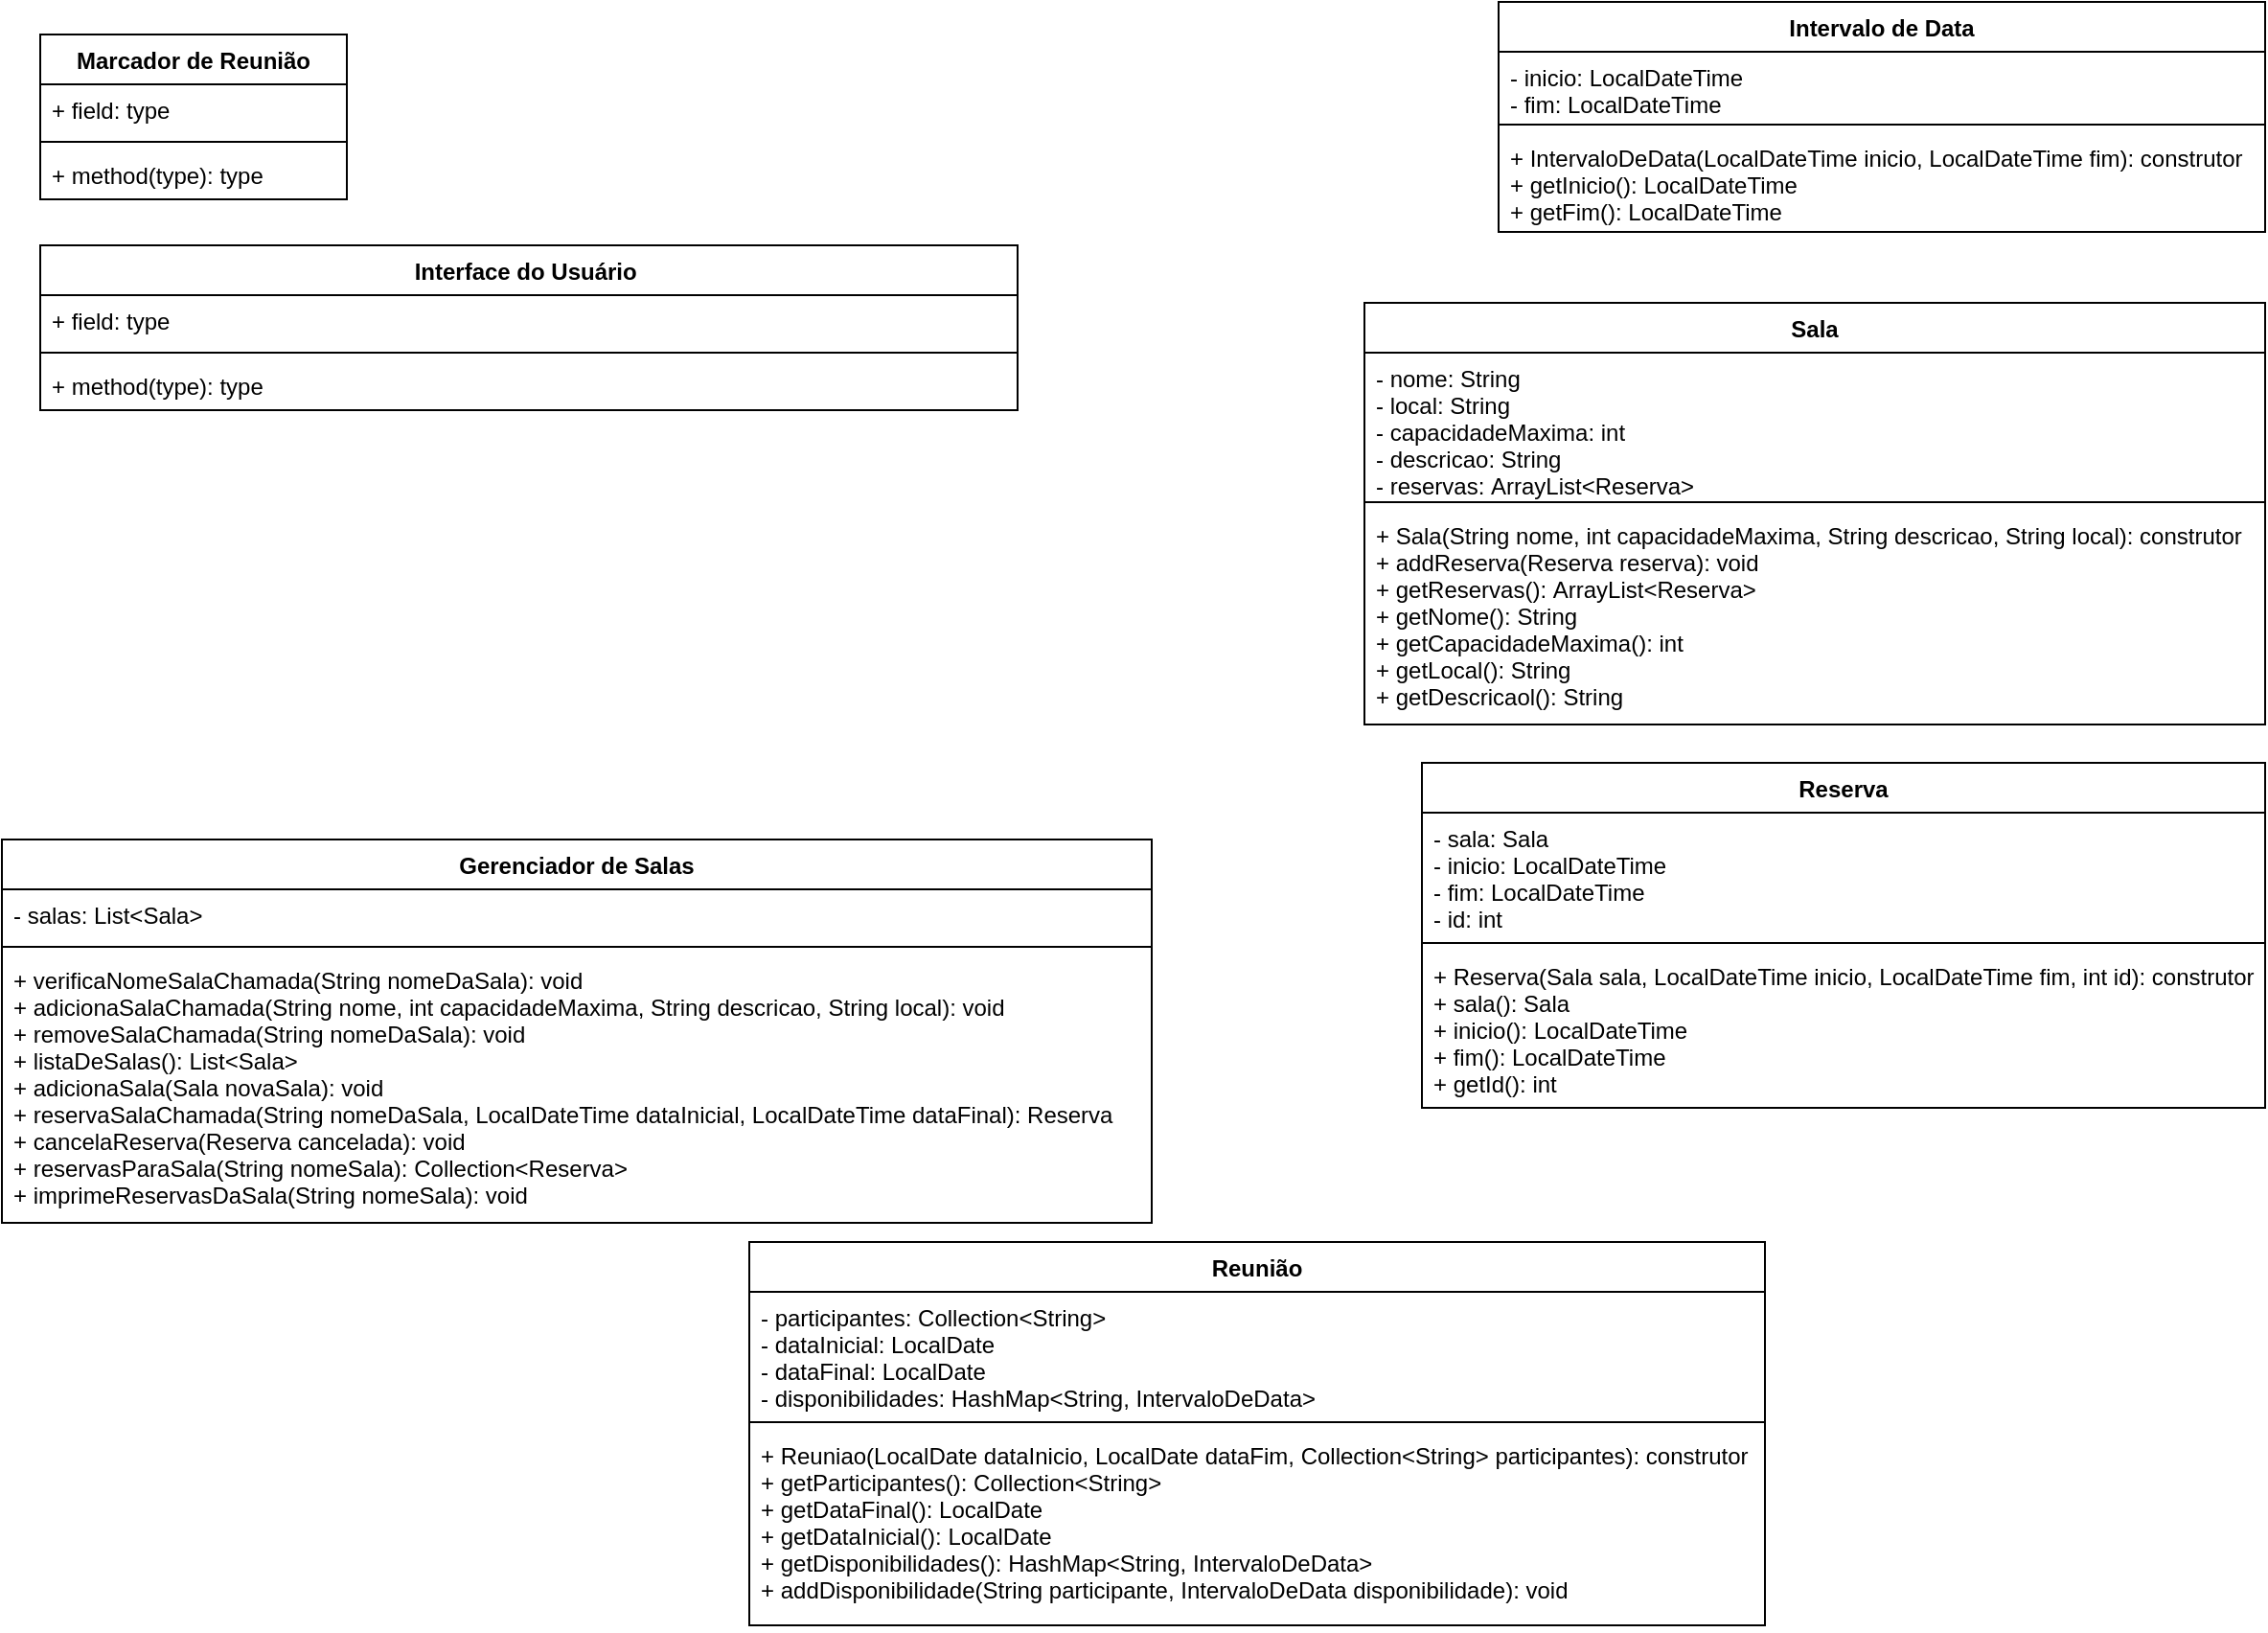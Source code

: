 <mxfile version="14.8.5" type="github">
  <diagram id="APduhm-BwBGoANMrR3RC" name="Page-1">
    <mxGraphModel dx="1022" dy="436" grid="1" gridSize="10" guides="1" tooltips="1" connect="1" arrows="1" fold="1" page="1" pageScale="1" pageWidth="827" pageHeight="1169" math="0" shadow="0">
      <root>
        <mxCell id="0" />
        <mxCell id="1" parent="0" />
        <mxCell id="jlM54ZswMQAgDEcTcvVN-1" value="Marcador de Reunião" style="swimlane;fontStyle=1;align=center;verticalAlign=top;childLayout=stackLayout;horizontal=1;startSize=26;horizontalStack=0;resizeParent=1;resizeParentMax=0;resizeLast=0;collapsible=1;marginBottom=0;" vertex="1" parent="1">
          <mxGeometry x="80" y="60" width="160" height="86" as="geometry" />
        </mxCell>
        <mxCell id="jlM54ZswMQAgDEcTcvVN-2" value="+ field: type" style="text;strokeColor=none;fillColor=none;align=left;verticalAlign=top;spacingLeft=4;spacingRight=4;overflow=hidden;rotatable=0;points=[[0,0.5],[1,0.5]];portConstraint=eastwest;" vertex="1" parent="jlM54ZswMQAgDEcTcvVN-1">
          <mxGeometry y="26" width="160" height="26" as="geometry" />
        </mxCell>
        <mxCell id="jlM54ZswMQAgDEcTcvVN-3" value="" style="line;strokeWidth=1;fillColor=none;align=left;verticalAlign=middle;spacingTop=-1;spacingLeft=3;spacingRight=3;rotatable=0;labelPosition=right;points=[];portConstraint=eastwest;" vertex="1" parent="jlM54ZswMQAgDEcTcvVN-1">
          <mxGeometry y="52" width="160" height="8" as="geometry" />
        </mxCell>
        <mxCell id="jlM54ZswMQAgDEcTcvVN-4" value="+ method(type): type" style="text;strokeColor=none;fillColor=none;align=left;verticalAlign=top;spacingLeft=4;spacingRight=4;overflow=hidden;rotatable=0;points=[[0,0.5],[1,0.5]];portConstraint=eastwest;" vertex="1" parent="jlM54ZswMQAgDEcTcvVN-1">
          <mxGeometry y="60" width="160" height="26" as="geometry" />
        </mxCell>
        <mxCell id="jlM54ZswMQAgDEcTcvVN-5" value="Interface do Usuário " style="swimlane;fontStyle=1;align=center;verticalAlign=top;childLayout=stackLayout;horizontal=1;startSize=26;horizontalStack=0;resizeParent=1;resizeParentMax=0;resizeLast=0;collapsible=1;marginBottom=0;" vertex="1" parent="1">
          <mxGeometry x="80" y="170" width="510" height="86" as="geometry">
            <mxRectangle x="290" y="60" width="150" height="26" as="alternateBounds" />
          </mxGeometry>
        </mxCell>
        <mxCell id="jlM54ZswMQAgDEcTcvVN-6" value="+ field: type" style="text;strokeColor=none;fillColor=none;align=left;verticalAlign=top;spacingLeft=4;spacingRight=4;overflow=hidden;rotatable=0;points=[[0,0.5],[1,0.5]];portConstraint=eastwest;" vertex="1" parent="jlM54ZswMQAgDEcTcvVN-5">
          <mxGeometry y="26" width="510" height="26" as="geometry" />
        </mxCell>
        <mxCell id="jlM54ZswMQAgDEcTcvVN-7" value="" style="line;strokeWidth=1;fillColor=none;align=left;verticalAlign=middle;spacingTop=-1;spacingLeft=3;spacingRight=3;rotatable=0;labelPosition=right;points=[];portConstraint=eastwest;" vertex="1" parent="jlM54ZswMQAgDEcTcvVN-5">
          <mxGeometry y="52" width="510" height="8" as="geometry" />
        </mxCell>
        <mxCell id="jlM54ZswMQAgDEcTcvVN-8" value="+ method(type): type" style="text;strokeColor=none;fillColor=none;align=left;verticalAlign=top;spacingLeft=4;spacingRight=4;overflow=hidden;rotatable=0;points=[[0,0.5],[1,0.5]];portConstraint=eastwest;" vertex="1" parent="jlM54ZswMQAgDEcTcvVN-5">
          <mxGeometry y="60" width="510" height="26" as="geometry" />
        </mxCell>
        <mxCell id="jlM54ZswMQAgDEcTcvVN-9" value="Gerenciador de Salas" style="swimlane;fontStyle=1;align=center;verticalAlign=top;childLayout=stackLayout;horizontal=1;startSize=26;horizontalStack=0;resizeParent=1;resizeParentMax=0;resizeLast=0;collapsible=1;marginBottom=0;" vertex="1" parent="1">
          <mxGeometry x="60" y="480" width="600" height="200" as="geometry">
            <mxRectangle x="290" y="60" width="150" height="26" as="alternateBounds" />
          </mxGeometry>
        </mxCell>
        <mxCell id="jlM54ZswMQAgDEcTcvVN-10" value="- salas: List&lt;Sala&gt;" style="text;strokeColor=none;fillColor=none;align=left;verticalAlign=top;spacingLeft=4;spacingRight=4;overflow=hidden;rotatable=0;points=[[0,0.5],[1,0.5]];portConstraint=eastwest;" vertex="1" parent="jlM54ZswMQAgDEcTcvVN-9">
          <mxGeometry y="26" width="600" height="26" as="geometry" />
        </mxCell>
        <mxCell id="jlM54ZswMQAgDEcTcvVN-11" value="" style="line;strokeWidth=1;fillColor=none;align=left;verticalAlign=middle;spacingTop=-1;spacingLeft=3;spacingRight=3;rotatable=0;labelPosition=right;points=[];portConstraint=eastwest;" vertex="1" parent="jlM54ZswMQAgDEcTcvVN-9">
          <mxGeometry y="52" width="600" height="8" as="geometry" />
        </mxCell>
        <mxCell id="jlM54ZswMQAgDEcTcvVN-12" value="+ verificaNomeSalaChamada(String nomeDaSala): void&#xa;+ adicionaSalaChamada(String nome, int capacidadeMaxima, String descricao, String local): void&#xa;+ removeSalaChamada(String nomeDaSala): void&#xa;+ listaDeSalas(): List&lt;Sala&gt;&#xa;+ adicionaSala(Sala novaSala): void&#xa;+ reservaSalaChamada(String nomeDaSala, LocalDateTime dataInicial, LocalDateTime dataFinal): Reserva&#xa;+ cancelaReserva(Reserva cancelada): void&#xa;+ reservasParaSala(String nomeSala): Collection&lt;Reserva&gt; &#xa;+ imprimeReservasDaSala(String nomeSala): void " style="text;strokeColor=none;fillColor=none;align=left;verticalAlign=top;spacingLeft=4;spacingRight=4;overflow=hidden;rotatable=0;points=[[0,0.5],[1,0.5]];portConstraint=eastwest;" vertex="1" parent="jlM54ZswMQAgDEcTcvVN-9">
          <mxGeometry y="60" width="600" height="140" as="geometry" />
        </mxCell>
        <mxCell id="jlM54ZswMQAgDEcTcvVN-13" value="Reunião" style="swimlane;fontStyle=1;align=center;verticalAlign=top;childLayout=stackLayout;horizontal=1;startSize=26;horizontalStack=0;resizeParent=1;resizeParentMax=0;resizeLast=0;collapsible=1;marginBottom=0;" vertex="1" parent="1">
          <mxGeometry x="450" y="690" width="530" height="200" as="geometry">
            <mxRectangle x="290" y="60" width="150" height="26" as="alternateBounds" />
          </mxGeometry>
        </mxCell>
        <mxCell id="jlM54ZswMQAgDEcTcvVN-14" value="- participantes: Collection&lt;String&gt;&#xa;- dataInicial: LocalDate &#xa;- dataFinal: LocalDate&#xa;- disponibilidades: HashMap&lt;String, IntervaloDeData&gt;" style="text;strokeColor=none;fillColor=none;align=left;verticalAlign=top;spacingLeft=4;spacingRight=4;overflow=hidden;rotatable=0;points=[[0,0.5],[1,0.5]];portConstraint=eastwest;" vertex="1" parent="jlM54ZswMQAgDEcTcvVN-13">
          <mxGeometry y="26" width="530" height="64" as="geometry" />
        </mxCell>
        <mxCell id="jlM54ZswMQAgDEcTcvVN-15" value="" style="line;strokeWidth=1;fillColor=none;align=left;verticalAlign=middle;spacingTop=-1;spacingLeft=3;spacingRight=3;rotatable=0;labelPosition=right;points=[];portConstraint=eastwest;" vertex="1" parent="jlM54ZswMQAgDEcTcvVN-13">
          <mxGeometry y="90" width="530" height="8" as="geometry" />
        </mxCell>
        <mxCell id="jlM54ZswMQAgDEcTcvVN-16" value="+ Reuniao(LocalDate dataInicio, LocalDate dataFim, Collection&lt;String&gt; participantes): construtor&#xa;+ getParticipantes(): Collection&lt;String&gt;&#xa;+ getDataFinal(): LocalDate&#xa;+ getDataInicial(): LocalDate&#xa;+ getDisponibilidades(): HashMap&lt;String, IntervaloDeData&gt; &#xa;+ addDisponibilidade(String participante, IntervaloDeData disponibilidade): void&#xa;" style="text;strokeColor=none;fillColor=none;align=left;verticalAlign=top;spacingLeft=4;spacingRight=4;overflow=hidden;rotatable=0;points=[[0,0.5],[1,0.5]];portConstraint=eastwest;" vertex="1" parent="jlM54ZswMQAgDEcTcvVN-13">
          <mxGeometry y="98" width="530" height="102" as="geometry" />
        </mxCell>
        <mxCell id="jlM54ZswMQAgDEcTcvVN-17" value="Reserva" style="swimlane;fontStyle=1;align=center;verticalAlign=top;childLayout=stackLayout;horizontal=1;startSize=26;horizontalStack=0;resizeParent=1;resizeParentMax=0;resizeLast=0;collapsible=1;marginBottom=0;" vertex="1" parent="1">
          <mxGeometry x="801" y="440" width="440" height="180" as="geometry">
            <mxRectangle x="290" y="60" width="150" height="26" as="alternateBounds" />
          </mxGeometry>
        </mxCell>
        <mxCell id="jlM54ZswMQAgDEcTcvVN-18" value="- sala: Sala&#xa;- inicio: LocalDateTime&#xa;- fim: LocalDateTime&#xa;- id: int" style="text;strokeColor=none;fillColor=none;align=left;verticalAlign=top;spacingLeft=4;spacingRight=4;overflow=hidden;rotatable=0;points=[[0,0.5],[1,0.5]];portConstraint=eastwest;" vertex="1" parent="jlM54ZswMQAgDEcTcvVN-17">
          <mxGeometry y="26" width="440" height="64" as="geometry" />
        </mxCell>
        <mxCell id="jlM54ZswMQAgDEcTcvVN-19" value="" style="line;strokeWidth=1;fillColor=none;align=left;verticalAlign=middle;spacingTop=-1;spacingLeft=3;spacingRight=3;rotatable=0;labelPosition=right;points=[];portConstraint=eastwest;" vertex="1" parent="jlM54ZswMQAgDEcTcvVN-17">
          <mxGeometry y="90" width="440" height="8" as="geometry" />
        </mxCell>
        <mxCell id="jlM54ZswMQAgDEcTcvVN-20" value="+ Reserva(Sala sala, LocalDateTime inicio, LocalDateTime fim, int id): construtor&#xa;+ sala(): Sala&#xa;+ inicio(): LocalDateTime&#xa;+ fim(): LocalDateTime&#xa;+ getId(): int" style="text;strokeColor=none;fillColor=none;align=left;verticalAlign=top;spacingLeft=4;spacingRight=4;overflow=hidden;rotatable=0;points=[[0,0.5],[1,0.5]];portConstraint=eastwest;" vertex="1" parent="jlM54ZswMQAgDEcTcvVN-17">
          <mxGeometry y="98" width="440" height="82" as="geometry" />
        </mxCell>
        <mxCell id="jlM54ZswMQAgDEcTcvVN-21" value="Sala" style="swimlane;fontStyle=1;align=center;verticalAlign=top;childLayout=stackLayout;horizontal=1;startSize=26;horizontalStack=0;resizeParent=1;resizeParentMax=0;resizeLast=0;collapsible=1;marginBottom=0;" vertex="1" parent="1">
          <mxGeometry x="771" y="200" width="470" height="220" as="geometry">
            <mxRectangle x="290" y="60" width="150" height="26" as="alternateBounds" />
          </mxGeometry>
        </mxCell>
        <mxCell id="jlM54ZswMQAgDEcTcvVN-22" value="- nome: String&#xa;- local: String&#xa;- capacidadeMaxima: int&#xa;- descricao: String&#xa;- reservas: ArrayList&lt;Reserva&gt;&#xa;" style="text;strokeColor=none;fillColor=none;align=left;verticalAlign=top;spacingLeft=4;spacingRight=4;overflow=hidden;rotatable=0;points=[[0,0.5],[1,0.5]];portConstraint=eastwest;" vertex="1" parent="jlM54ZswMQAgDEcTcvVN-21">
          <mxGeometry y="26" width="470" height="74" as="geometry" />
        </mxCell>
        <mxCell id="jlM54ZswMQAgDEcTcvVN-23" value="" style="line;strokeWidth=1;fillColor=none;align=left;verticalAlign=middle;spacingTop=-1;spacingLeft=3;spacingRight=3;rotatable=0;labelPosition=right;points=[];portConstraint=eastwest;" vertex="1" parent="jlM54ZswMQAgDEcTcvVN-21">
          <mxGeometry y="100" width="470" height="8" as="geometry" />
        </mxCell>
        <mxCell id="jlM54ZswMQAgDEcTcvVN-24" value="+ Sala(String nome, int capacidadeMaxima, String descricao, String local): construtor&#xa;+ addReserva(Reserva reserva): void&#xa;+ getReservas(): ArrayList&lt;Reserva&gt;&#xa;+ getNome(): String&#xa;+ getCapacidadeMaxima(): int&#xa;+ getLocal(): String&#xa;+ getDescricaol(): String" style="text;strokeColor=none;fillColor=none;align=left;verticalAlign=top;spacingLeft=4;spacingRight=4;overflow=hidden;rotatable=0;points=[[0,0.5],[1,0.5]];portConstraint=eastwest;" vertex="1" parent="jlM54ZswMQAgDEcTcvVN-21">
          <mxGeometry y="108" width="470" height="112" as="geometry" />
        </mxCell>
        <mxCell id="jlM54ZswMQAgDEcTcvVN-25" value="Intervalo de Data" style="swimlane;fontStyle=1;align=center;verticalAlign=top;childLayout=stackLayout;horizontal=1;startSize=26;horizontalStack=0;resizeParent=1;resizeParentMax=0;resizeLast=0;collapsible=1;marginBottom=0;" vertex="1" parent="1">
          <mxGeometry x="841" y="43" width="400" height="120" as="geometry">
            <mxRectangle x="290" y="60" width="150" height="26" as="alternateBounds" />
          </mxGeometry>
        </mxCell>
        <mxCell id="jlM54ZswMQAgDEcTcvVN-26" value="- inicio: LocalDateTime&#xa;- fim: LocalDateTime" style="text;strokeColor=none;fillColor=none;align=left;verticalAlign=top;spacingLeft=4;spacingRight=4;overflow=hidden;rotatable=0;points=[[0,0.5],[1,0.5]];portConstraint=eastwest;" vertex="1" parent="jlM54ZswMQAgDEcTcvVN-25">
          <mxGeometry y="26" width="400" height="34" as="geometry" />
        </mxCell>
        <mxCell id="jlM54ZswMQAgDEcTcvVN-27" value="" style="line;strokeWidth=1;fillColor=none;align=left;verticalAlign=middle;spacingTop=-1;spacingLeft=3;spacingRight=3;rotatable=0;labelPosition=right;points=[];portConstraint=eastwest;" vertex="1" parent="jlM54ZswMQAgDEcTcvVN-25">
          <mxGeometry y="60" width="400" height="8" as="geometry" />
        </mxCell>
        <mxCell id="jlM54ZswMQAgDEcTcvVN-28" value="+ IntervaloDeData(LocalDateTime inicio, LocalDateTime fim): construtor&#xa;+ getInicio(): LocalDateTime&#xa;+ getFim(): LocalDateTime" style="text;strokeColor=none;fillColor=none;align=left;verticalAlign=top;spacingLeft=4;spacingRight=4;overflow=hidden;rotatable=0;points=[[0,0.5],[1,0.5]];portConstraint=eastwest;" vertex="1" parent="jlM54ZswMQAgDEcTcvVN-25">
          <mxGeometry y="68" width="400" height="52" as="geometry" />
        </mxCell>
      </root>
    </mxGraphModel>
  </diagram>
</mxfile>
